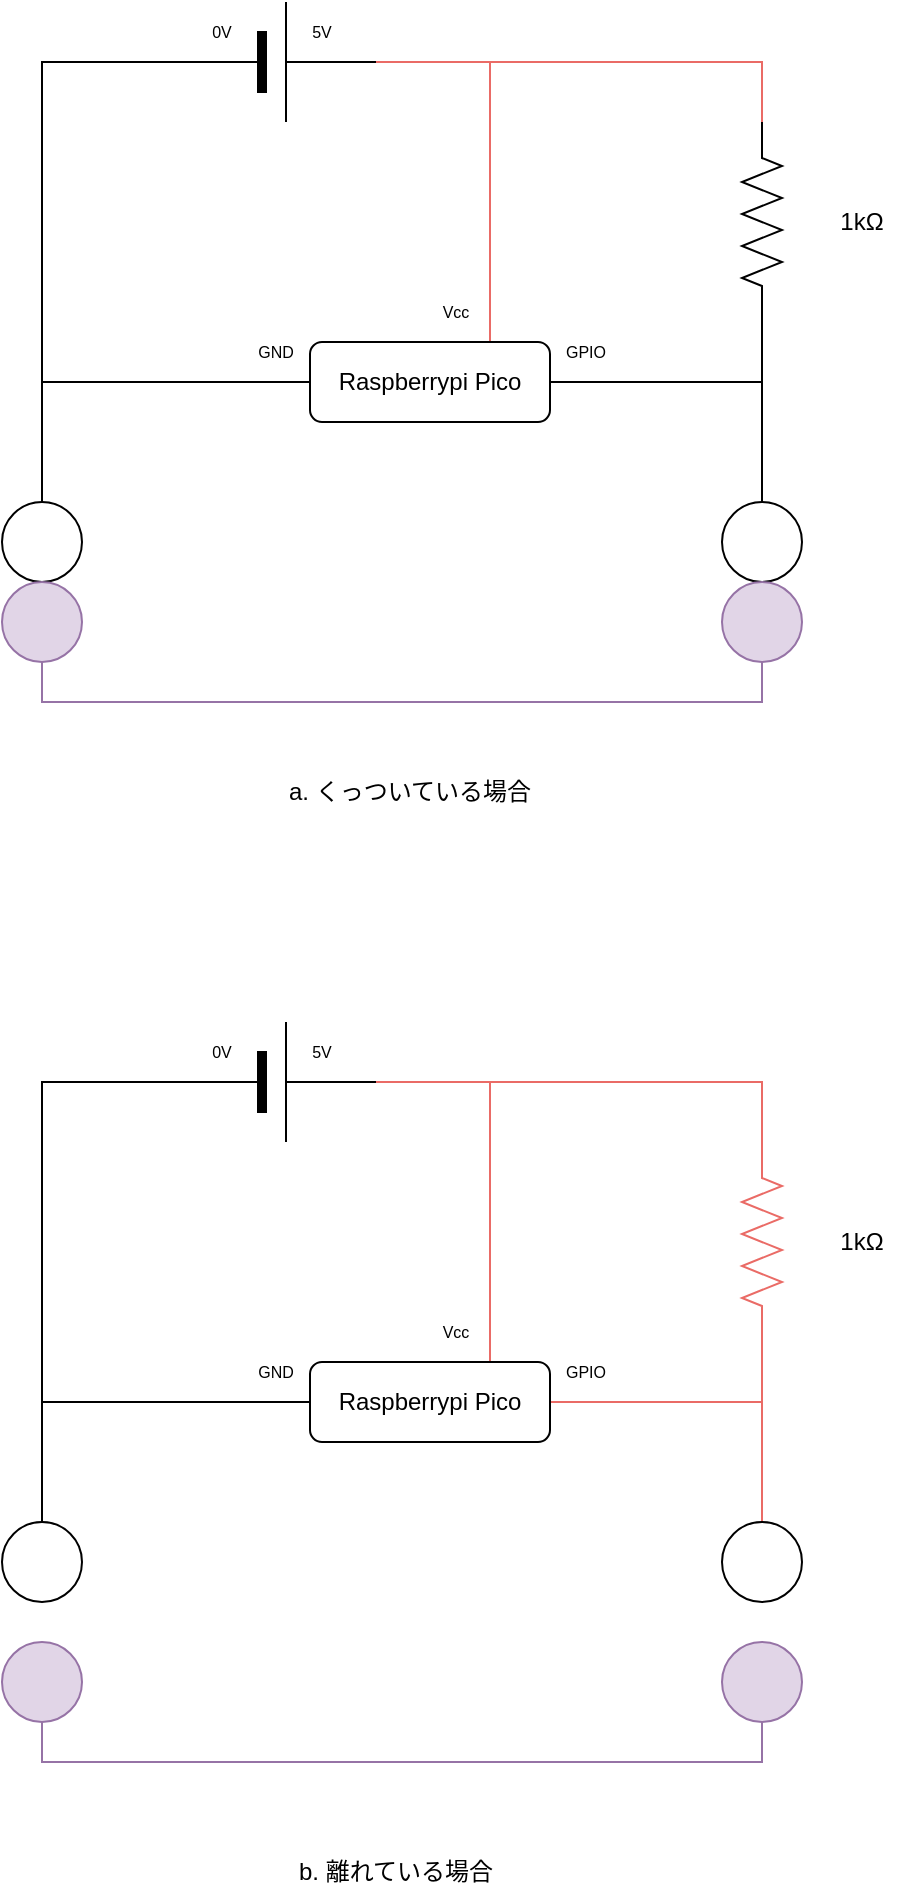 <mxfile version="23.1.6" type="github">
  <diagram name="ページ1" id="CTbqI3QdhN3dYJSLYme3">
    <mxGraphModel dx="1687" dy="934" grid="1" gridSize="10" guides="1" tooltips="1" connect="1" arrows="1" fold="1" page="1" pageScale="1" pageWidth="827" pageHeight="1169" math="0" shadow="0">
      <root>
        <mxCell id="0" />
        <mxCell id="1" parent="0" />
        <mxCell id="qw8URsX-7GKgEbmfadnH-8" style="edgeStyle=orthogonalEdgeStyle;rounded=0;orthogonalLoop=1;jettySize=auto;html=1;entryX=0.5;entryY=0;entryDx=0;entryDy=0;endArrow=none;endFill=0;" edge="1" parent="1" source="qw8URsX-7GKgEbmfadnH-1" target="qw8URsX-7GKgEbmfadnH-3">
          <mxGeometry relative="1" as="geometry" />
        </mxCell>
        <mxCell id="qw8URsX-7GKgEbmfadnH-1" value="" style="verticalLabelPosition=bottom;shadow=0;dashed=0;align=center;fillColor=strokeColor;html=1;verticalAlign=top;strokeWidth=1;shape=mxgraph.electrical.miscellaneous.monocell_battery;" vertex="1" parent="1">
          <mxGeometry x="127" y="40" width="100" height="60" as="geometry" />
        </mxCell>
        <mxCell id="qw8URsX-7GKgEbmfadnH-11" style="edgeStyle=orthogonalEdgeStyle;rounded=0;orthogonalLoop=1;jettySize=auto;html=1;entryX=0.5;entryY=0;entryDx=0;entryDy=0;endArrow=none;endFill=0;" edge="1" parent="1" source="qw8URsX-7GKgEbmfadnH-2" target="qw8URsX-7GKgEbmfadnH-5">
          <mxGeometry relative="1" as="geometry" />
        </mxCell>
        <mxCell id="qw8URsX-7GKgEbmfadnH-2" value="" style="pointerEvents=1;verticalLabelPosition=bottom;shadow=0;dashed=0;align=center;html=1;verticalAlign=top;shape=mxgraph.electrical.resistors.resistor_2;direction=south;" vertex="1" parent="1">
          <mxGeometry x="410" y="100" width="20" height="100" as="geometry" />
        </mxCell>
        <mxCell id="qw8URsX-7GKgEbmfadnH-3" value="" style="ellipse;whiteSpace=wrap;html=1;aspect=fixed;" vertex="1" parent="1">
          <mxGeometry x="40" y="290" width="40" height="40" as="geometry" />
        </mxCell>
        <mxCell id="qw8URsX-7GKgEbmfadnH-4" value="" style="ellipse;whiteSpace=wrap;html=1;aspect=fixed;fillColor=#e1d5e7;strokeColor=#9673a6;" vertex="1" parent="1">
          <mxGeometry x="40" y="330" width="40" height="40" as="geometry" />
        </mxCell>
        <mxCell id="qw8URsX-7GKgEbmfadnH-5" value="" style="ellipse;whiteSpace=wrap;html=1;aspect=fixed;" vertex="1" parent="1">
          <mxGeometry x="400" y="290" width="40" height="40" as="geometry" />
        </mxCell>
        <mxCell id="qw8URsX-7GKgEbmfadnH-7" style="edgeStyle=orthogonalEdgeStyle;rounded=0;orthogonalLoop=1;jettySize=auto;html=1;entryX=0.5;entryY=1;entryDx=0;entryDy=0;exitX=0.5;exitY=1;exitDx=0;exitDy=0;endArrow=none;endFill=0;fillColor=#e1d5e7;strokeColor=#9673a6;" edge="1" parent="1" source="qw8URsX-7GKgEbmfadnH-6" target="qw8URsX-7GKgEbmfadnH-4">
          <mxGeometry relative="1" as="geometry" />
        </mxCell>
        <mxCell id="qw8URsX-7GKgEbmfadnH-6" value="" style="ellipse;whiteSpace=wrap;html=1;aspect=fixed;fillColor=#e1d5e7;strokeColor=#9673a6;" vertex="1" parent="1">
          <mxGeometry x="400" y="330" width="40" height="40" as="geometry" />
        </mxCell>
        <mxCell id="qw8URsX-7GKgEbmfadnH-10" style="edgeStyle=orthogonalEdgeStyle;rounded=0;orthogonalLoop=1;jettySize=auto;html=1;exitX=1;exitY=0.5;exitDx=0;exitDy=0;exitPerimeter=0;entryX=0;entryY=0.5;entryDx=0;entryDy=0;entryPerimeter=0;endArrow=none;endFill=0;strokeColor=#EA6B66;" edge="1" parent="1" source="qw8URsX-7GKgEbmfadnH-1" target="qw8URsX-7GKgEbmfadnH-2">
          <mxGeometry relative="1" as="geometry">
            <mxPoint x="370" y="70" as="sourcePoint" />
          </mxGeometry>
        </mxCell>
        <mxCell id="qw8URsX-7GKgEbmfadnH-13" style="edgeStyle=orthogonalEdgeStyle;rounded=0;orthogonalLoop=1;jettySize=auto;html=1;endArrow=none;endFill=0;" edge="1" parent="1" source="qw8URsX-7GKgEbmfadnH-12">
          <mxGeometry relative="1" as="geometry">
            <mxPoint x="60" y="230" as="targetPoint" />
          </mxGeometry>
        </mxCell>
        <mxCell id="qw8URsX-7GKgEbmfadnH-14" style="edgeStyle=orthogonalEdgeStyle;rounded=0;orthogonalLoop=1;jettySize=auto;html=1;endArrow=none;endFill=0;" edge="1" parent="1" source="qw8URsX-7GKgEbmfadnH-12">
          <mxGeometry relative="1" as="geometry">
            <mxPoint x="420" y="230" as="targetPoint" />
          </mxGeometry>
        </mxCell>
        <mxCell id="qw8URsX-7GKgEbmfadnH-19" style="edgeStyle=orthogonalEdgeStyle;rounded=0;orthogonalLoop=1;jettySize=auto;html=1;exitX=0.75;exitY=0;exitDx=0;exitDy=0;endArrow=none;endFill=0;strokeColor=#EA6B66;" edge="1" parent="1" source="qw8URsX-7GKgEbmfadnH-12">
          <mxGeometry relative="1" as="geometry">
            <mxPoint x="284" y="70" as="targetPoint" />
          </mxGeometry>
        </mxCell>
        <mxCell id="qw8URsX-7GKgEbmfadnH-12" value="Raspberrypi Pico" style="rounded=1;whiteSpace=wrap;html=1;" vertex="1" parent="1">
          <mxGeometry x="194" y="210" width="120" height="40" as="geometry" />
        </mxCell>
        <mxCell id="qw8URsX-7GKgEbmfadnH-15" value="GND" style="text;html=1;align=center;verticalAlign=middle;whiteSpace=wrap;rounded=0;fontSize=8;" vertex="1" parent="1">
          <mxGeometry x="160" y="200" width="34" height="30" as="geometry" />
        </mxCell>
        <mxCell id="qw8URsX-7GKgEbmfadnH-16" value="GPIO" style="text;html=1;align=center;verticalAlign=middle;whiteSpace=wrap;rounded=0;fontSize=8;" vertex="1" parent="1">
          <mxGeometry x="314" y="200" width="36" height="30" as="geometry" />
        </mxCell>
        <mxCell id="qw8URsX-7GKgEbmfadnH-17" value="0V" style="text;html=1;align=center;verticalAlign=middle;whiteSpace=wrap;rounded=0;fontSize=8;" vertex="1" parent="1">
          <mxGeometry x="133" y="40" width="34" height="30" as="geometry" />
        </mxCell>
        <mxCell id="qw8URsX-7GKgEbmfadnH-18" value="5V" style="text;html=1;align=center;verticalAlign=middle;whiteSpace=wrap;rounded=0;fontSize=8;" vertex="1" parent="1">
          <mxGeometry x="183" y="40" width="34" height="30" as="geometry" />
        </mxCell>
        <mxCell id="qw8URsX-7GKgEbmfadnH-20" value="Vcc" style="text;html=1;align=center;verticalAlign=middle;whiteSpace=wrap;rounded=0;fontSize=8;" vertex="1" parent="1">
          <mxGeometry x="250" y="180" width="34" height="30" as="geometry" />
        </mxCell>
        <mxCell id="qw8URsX-7GKgEbmfadnH-21" style="edgeStyle=orthogonalEdgeStyle;rounded=0;orthogonalLoop=1;jettySize=auto;html=1;entryX=0.5;entryY=0;entryDx=0;entryDy=0;endArrow=none;endFill=0;" edge="1" source="qw8URsX-7GKgEbmfadnH-22" target="qw8URsX-7GKgEbmfadnH-25" parent="1">
          <mxGeometry relative="1" as="geometry" />
        </mxCell>
        <mxCell id="qw8URsX-7GKgEbmfadnH-22" value="" style="verticalLabelPosition=bottom;shadow=0;dashed=0;align=center;fillColor=strokeColor;html=1;verticalAlign=top;strokeWidth=1;shape=mxgraph.electrical.miscellaneous.monocell_battery;" vertex="1" parent="1">
          <mxGeometry x="127" y="550" width="100" height="60" as="geometry" />
        </mxCell>
        <mxCell id="qw8URsX-7GKgEbmfadnH-23" style="edgeStyle=orthogonalEdgeStyle;rounded=0;orthogonalLoop=1;jettySize=auto;html=1;entryX=0.5;entryY=0;entryDx=0;entryDy=0;endArrow=none;endFill=0;strokeColor=#EA6B66;" edge="1" source="qw8URsX-7GKgEbmfadnH-24" target="qw8URsX-7GKgEbmfadnH-27" parent="1">
          <mxGeometry relative="1" as="geometry" />
        </mxCell>
        <mxCell id="qw8URsX-7GKgEbmfadnH-24" value="" style="pointerEvents=1;verticalLabelPosition=bottom;shadow=0;dashed=0;align=center;html=1;verticalAlign=top;shape=mxgraph.electrical.resistors.resistor_2;direction=south;strokeColor=#EA6B66;" vertex="1" parent="1">
          <mxGeometry x="410" y="610" width="20" height="100" as="geometry" />
        </mxCell>
        <mxCell id="qw8URsX-7GKgEbmfadnH-25" value="" style="ellipse;whiteSpace=wrap;html=1;aspect=fixed;" vertex="1" parent="1">
          <mxGeometry x="40" y="800" width="40" height="40" as="geometry" />
        </mxCell>
        <mxCell id="qw8URsX-7GKgEbmfadnH-26" value="" style="ellipse;whiteSpace=wrap;html=1;aspect=fixed;fillColor=#e1d5e7;strokeColor=#9673a6;" vertex="1" parent="1">
          <mxGeometry x="40" y="860" width="40" height="40" as="geometry" />
        </mxCell>
        <mxCell id="qw8URsX-7GKgEbmfadnH-27" value="" style="ellipse;whiteSpace=wrap;html=1;aspect=fixed;" vertex="1" parent="1">
          <mxGeometry x="400" y="800" width="40" height="40" as="geometry" />
        </mxCell>
        <mxCell id="qw8URsX-7GKgEbmfadnH-28" style="edgeStyle=orthogonalEdgeStyle;rounded=0;orthogonalLoop=1;jettySize=auto;html=1;entryX=0.5;entryY=1;entryDx=0;entryDy=0;exitX=0.5;exitY=1;exitDx=0;exitDy=0;endArrow=none;endFill=0;fillColor=#e1d5e7;strokeColor=#9673a6;" edge="1" source="qw8URsX-7GKgEbmfadnH-29" target="qw8URsX-7GKgEbmfadnH-26" parent="1">
          <mxGeometry relative="1" as="geometry" />
        </mxCell>
        <mxCell id="qw8URsX-7GKgEbmfadnH-29" value="" style="ellipse;whiteSpace=wrap;html=1;aspect=fixed;fillColor=#e1d5e7;strokeColor=#9673a6;" vertex="1" parent="1">
          <mxGeometry x="400" y="860" width="40" height="40" as="geometry" />
        </mxCell>
        <mxCell id="qw8URsX-7GKgEbmfadnH-30" style="edgeStyle=orthogonalEdgeStyle;rounded=0;orthogonalLoop=1;jettySize=auto;html=1;exitX=1;exitY=0.5;exitDx=0;exitDy=0;exitPerimeter=0;entryX=0;entryY=0.5;entryDx=0;entryDy=0;entryPerimeter=0;endArrow=none;endFill=0;strokeColor=#EA6B66;" edge="1" source="qw8URsX-7GKgEbmfadnH-22" target="qw8URsX-7GKgEbmfadnH-24" parent="1">
          <mxGeometry relative="1" as="geometry">
            <mxPoint x="370" y="580" as="sourcePoint" />
          </mxGeometry>
        </mxCell>
        <mxCell id="qw8URsX-7GKgEbmfadnH-31" style="edgeStyle=orthogonalEdgeStyle;rounded=0;orthogonalLoop=1;jettySize=auto;html=1;endArrow=none;endFill=0;" edge="1" source="qw8URsX-7GKgEbmfadnH-34" parent="1">
          <mxGeometry relative="1" as="geometry">
            <mxPoint x="60" y="740" as="targetPoint" />
          </mxGeometry>
        </mxCell>
        <mxCell id="qw8URsX-7GKgEbmfadnH-32" style="edgeStyle=orthogonalEdgeStyle;rounded=0;orthogonalLoop=1;jettySize=auto;html=1;endArrow=none;endFill=0;strokeColor=#EA6B66;" edge="1" source="qw8URsX-7GKgEbmfadnH-34" parent="1">
          <mxGeometry relative="1" as="geometry">
            <mxPoint x="420" y="740" as="targetPoint" />
            <Array as="points">
              <mxPoint x="380" y="740" />
              <mxPoint x="380" y="740" />
            </Array>
          </mxGeometry>
        </mxCell>
        <mxCell id="qw8URsX-7GKgEbmfadnH-33" style="edgeStyle=orthogonalEdgeStyle;rounded=0;orthogonalLoop=1;jettySize=auto;html=1;exitX=0.75;exitY=0;exitDx=0;exitDy=0;endArrow=none;endFill=0;strokeColor=#EA6B66;" edge="1" source="qw8URsX-7GKgEbmfadnH-34" parent="1">
          <mxGeometry relative="1" as="geometry">
            <mxPoint x="284" y="580" as="targetPoint" />
          </mxGeometry>
        </mxCell>
        <mxCell id="qw8URsX-7GKgEbmfadnH-34" value="Raspberrypi Pico" style="rounded=1;whiteSpace=wrap;html=1;" vertex="1" parent="1">
          <mxGeometry x="194" y="720" width="120" height="40" as="geometry" />
        </mxCell>
        <mxCell id="qw8URsX-7GKgEbmfadnH-35" value="GND" style="text;html=1;align=center;verticalAlign=middle;whiteSpace=wrap;rounded=0;fontSize=8;" vertex="1" parent="1">
          <mxGeometry x="160" y="710" width="34" height="30" as="geometry" />
        </mxCell>
        <mxCell id="qw8URsX-7GKgEbmfadnH-36" value="GPIO" style="text;html=1;align=center;verticalAlign=middle;whiteSpace=wrap;rounded=0;fontSize=8;" vertex="1" parent="1">
          <mxGeometry x="314" y="710" width="36" height="30" as="geometry" />
        </mxCell>
        <mxCell id="qw8URsX-7GKgEbmfadnH-37" value="0V" style="text;html=1;align=center;verticalAlign=middle;whiteSpace=wrap;rounded=0;fontSize=8;" vertex="1" parent="1">
          <mxGeometry x="133" y="550" width="34" height="30" as="geometry" />
        </mxCell>
        <mxCell id="qw8URsX-7GKgEbmfadnH-38" value="5V" style="text;html=1;align=center;verticalAlign=middle;whiteSpace=wrap;rounded=0;fontSize=8;" vertex="1" parent="1">
          <mxGeometry x="183" y="550" width="34" height="30" as="geometry" />
        </mxCell>
        <mxCell id="qw8URsX-7GKgEbmfadnH-39" value="Vcc" style="text;html=1;align=center;verticalAlign=middle;whiteSpace=wrap;rounded=0;fontSize=8;" vertex="1" parent="1">
          <mxGeometry x="250" y="690" width="34" height="30" as="geometry" />
        </mxCell>
        <mxCell id="qw8URsX-7GKgEbmfadnH-40" value="1kΩ" style="text;html=1;align=center;verticalAlign=middle;whiteSpace=wrap;rounded=0;" vertex="1" parent="1">
          <mxGeometry x="440" y="135" width="60" height="30" as="geometry" />
        </mxCell>
        <mxCell id="qw8URsX-7GKgEbmfadnH-41" value="1kΩ" style="text;html=1;align=center;verticalAlign=middle;whiteSpace=wrap;rounded=0;" vertex="1" parent="1">
          <mxGeometry x="440" y="645" width="60" height="30" as="geometry" />
        </mxCell>
        <mxCell id="qw8URsX-7GKgEbmfadnH-42" value="a. くっついている場合" style="text;html=1;align=center;verticalAlign=middle;whiteSpace=wrap;rounded=0;" vertex="1" parent="1">
          <mxGeometry x="174" y="420" width="140" height="30" as="geometry" />
        </mxCell>
        <mxCell id="qw8URsX-7GKgEbmfadnH-43" value="b. 離れている場合" style="text;html=1;align=center;verticalAlign=middle;whiteSpace=wrap;rounded=0;" vertex="1" parent="1">
          <mxGeometry x="167" y="960" width="140" height="30" as="geometry" />
        </mxCell>
      </root>
    </mxGraphModel>
  </diagram>
</mxfile>
